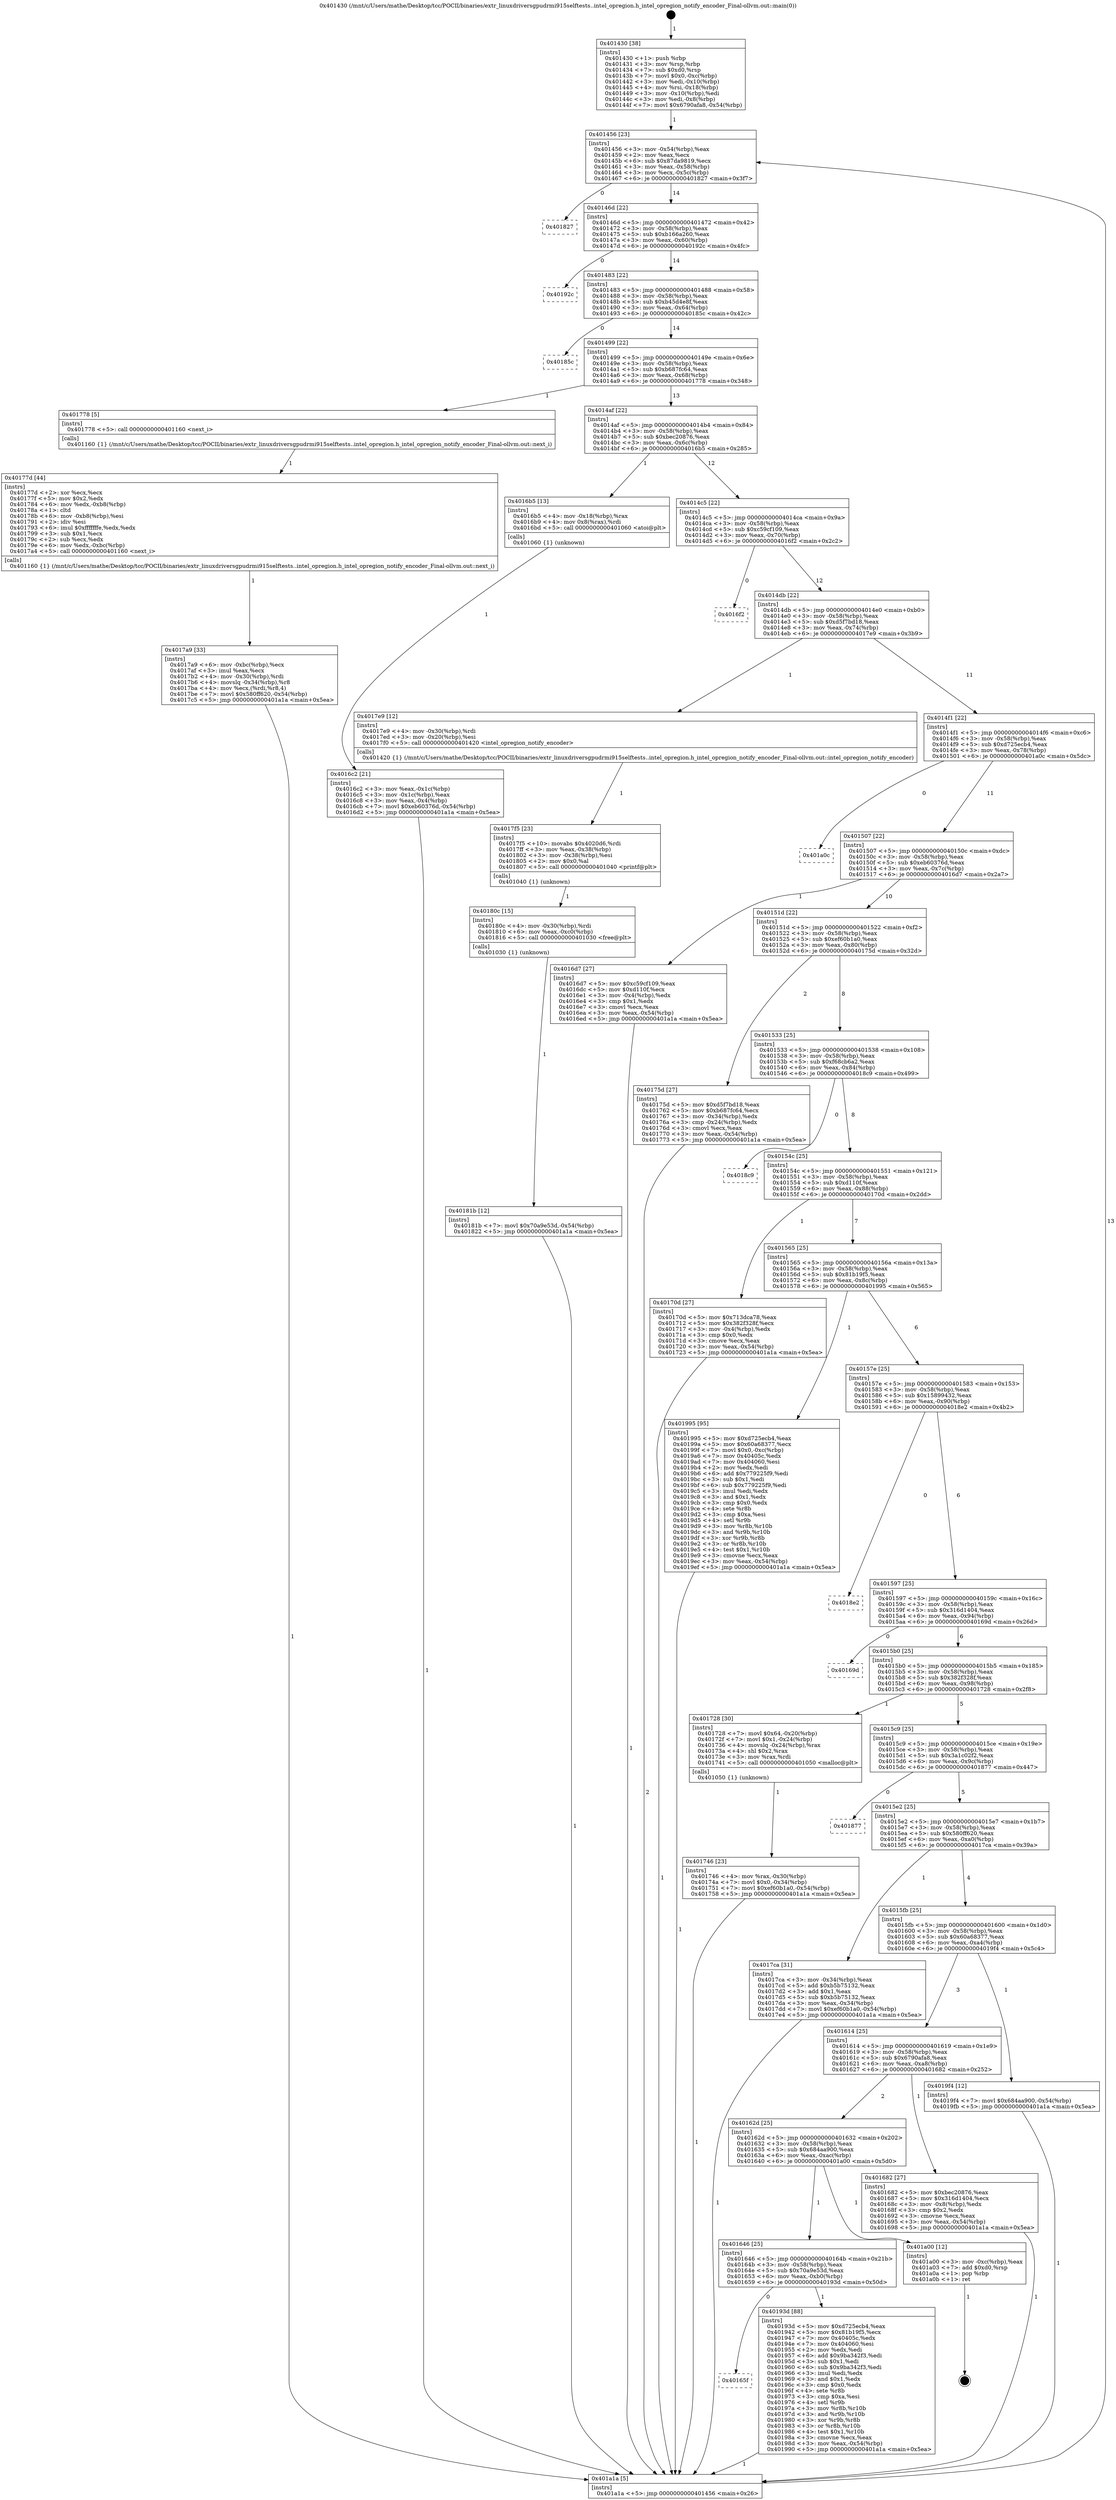 digraph "0x401430" {
  label = "0x401430 (/mnt/c/Users/mathe/Desktop/tcc/POCII/binaries/extr_linuxdriversgpudrmi915selftests..intel_opregion.h_intel_opregion_notify_encoder_Final-ollvm.out::main(0))"
  labelloc = "t"
  node[shape=record]

  Entry [label="",width=0.3,height=0.3,shape=circle,fillcolor=black,style=filled]
  "0x401456" [label="{
     0x401456 [23]\l
     | [instrs]\l
     &nbsp;&nbsp;0x401456 \<+3\>: mov -0x54(%rbp),%eax\l
     &nbsp;&nbsp;0x401459 \<+2\>: mov %eax,%ecx\l
     &nbsp;&nbsp;0x40145b \<+6\>: sub $0x87da9819,%ecx\l
     &nbsp;&nbsp;0x401461 \<+3\>: mov %eax,-0x58(%rbp)\l
     &nbsp;&nbsp;0x401464 \<+3\>: mov %ecx,-0x5c(%rbp)\l
     &nbsp;&nbsp;0x401467 \<+6\>: je 0000000000401827 \<main+0x3f7\>\l
  }"]
  "0x401827" [label="{
     0x401827\l
  }", style=dashed]
  "0x40146d" [label="{
     0x40146d [22]\l
     | [instrs]\l
     &nbsp;&nbsp;0x40146d \<+5\>: jmp 0000000000401472 \<main+0x42\>\l
     &nbsp;&nbsp;0x401472 \<+3\>: mov -0x58(%rbp),%eax\l
     &nbsp;&nbsp;0x401475 \<+5\>: sub $0xb166a260,%eax\l
     &nbsp;&nbsp;0x40147a \<+3\>: mov %eax,-0x60(%rbp)\l
     &nbsp;&nbsp;0x40147d \<+6\>: je 000000000040192c \<main+0x4fc\>\l
  }"]
  Exit [label="",width=0.3,height=0.3,shape=circle,fillcolor=black,style=filled,peripheries=2]
  "0x40192c" [label="{
     0x40192c\l
  }", style=dashed]
  "0x401483" [label="{
     0x401483 [22]\l
     | [instrs]\l
     &nbsp;&nbsp;0x401483 \<+5\>: jmp 0000000000401488 \<main+0x58\>\l
     &nbsp;&nbsp;0x401488 \<+3\>: mov -0x58(%rbp),%eax\l
     &nbsp;&nbsp;0x40148b \<+5\>: sub $0xb45d4e8f,%eax\l
     &nbsp;&nbsp;0x401490 \<+3\>: mov %eax,-0x64(%rbp)\l
     &nbsp;&nbsp;0x401493 \<+6\>: je 000000000040185c \<main+0x42c\>\l
  }"]
  "0x40165f" [label="{
     0x40165f\l
  }", style=dashed]
  "0x40185c" [label="{
     0x40185c\l
  }", style=dashed]
  "0x401499" [label="{
     0x401499 [22]\l
     | [instrs]\l
     &nbsp;&nbsp;0x401499 \<+5\>: jmp 000000000040149e \<main+0x6e\>\l
     &nbsp;&nbsp;0x40149e \<+3\>: mov -0x58(%rbp),%eax\l
     &nbsp;&nbsp;0x4014a1 \<+5\>: sub $0xb687fc64,%eax\l
     &nbsp;&nbsp;0x4014a6 \<+3\>: mov %eax,-0x68(%rbp)\l
     &nbsp;&nbsp;0x4014a9 \<+6\>: je 0000000000401778 \<main+0x348\>\l
  }"]
  "0x40193d" [label="{
     0x40193d [88]\l
     | [instrs]\l
     &nbsp;&nbsp;0x40193d \<+5\>: mov $0xd725ecb4,%eax\l
     &nbsp;&nbsp;0x401942 \<+5\>: mov $0x81b19f5,%ecx\l
     &nbsp;&nbsp;0x401947 \<+7\>: mov 0x40405c,%edx\l
     &nbsp;&nbsp;0x40194e \<+7\>: mov 0x404060,%esi\l
     &nbsp;&nbsp;0x401955 \<+2\>: mov %edx,%edi\l
     &nbsp;&nbsp;0x401957 \<+6\>: add $0x9ba342f3,%edi\l
     &nbsp;&nbsp;0x40195d \<+3\>: sub $0x1,%edi\l
     &nbsp;&nbsp;0x401960 \<+6\>: sub $0x9ba342f3,%edi\l
     &nbsp;&nbsp;0x401966 \<+3\>: imul %edi,%edx\l
     &nbsp;&nbsp;0x401969 \<+3\>: and $0x1,%edx\l
     &nbsp;&nbsp;0x40196c \<+3\>: cmp $0x0,%edx\l
     &nbsp;&nbsp;0x40196f \<+4\>: sete %r8b\l
     &nbsp;&nbsp;0x401973 \<+3\>: cmp $0xa,%esi\l
     &nbsp;&nbsp;0x401976 \<+4\>: setl %r9b\l
     &nbsp;&nbsp;0x40197a \<+3\>: mov %r8b,%r10b\l
     &nbsp;&nbsp;0x40197d \<+3\>: and %r9b,%r10b\l
     &nbsp;&nbsp;0x401980 \<+3\>: xor %r9b,%r8b\l
     &nbsp;&nbsp;0x401983 \<+3\>: or %r8b,%r10b\l
     &nbsp;&nbsp;0x401986 \<+4\>: test $0x1,%r10b\l
     &nbsp;&nbsp;0x40198a \<+3\>: cmovne %ecx,%eax\l
     &nbsp;&nbsp;0x40198d \<+3\>: mov %eax,-0x54(%rbp)\l
     &nbsp;&nbsp;0x401990 \<+5\>: jmp 0000000000401a1a \<main+0x5ea\>\l
  }"]
  "0x401778" [label="{
     0x401778 [5]\l
     | [instrs]\l
     &nbsp;&nbsp;0x401778 \<+5\>: call 0000000000401160 \<next_i\>\l
     | [calls]\l
     &nbsp;&nbsp;0x401160 \{1\} (/mnt/c/Users/mathe/Desktop/tcc/POCII/binaries/extr_linuxdriversgpudrmi915selftests..intel_opregion.h_intel_opregion_notify_encoder_Final-ollvm.out::next_i)\l
  }"]
  "0x4014af" [label="{
     0x4014af [22]\l
     | [instrs]\l
     &nbsp;&nbsp;0x4014af \<+5\>: jmp 00000000004014b4 \<main+0x84\>\l
     &nbsp;&nbsp;0x4014b4 \<+3\>: mov -0x58(%rbp),%eax\l
     &nbsp;&nbsp;0x4014b7 \<+5\>: sub $0xbec20876,%eax\l
     &nbsp;&nbsp;0x4014bc \<+3\>: mov %eax,-0x6c(%rbp)\l
     &nbsp;&nbsp;0x4014bf \<+6\>: je 00000000004016b5 \<main+0x285\>\l
  }"]
  "0x401646" [label="{
     0x401646 [25]\l
     | [instrs]\l
     &nbsp;&nbsp;0x401646 \<+5\>: jmp 000000000040164b \<main+0x21b\>\l
     &nbsp;&nbsp;0x40164b \<+3\>: mov -0x58(%rbp),%eax\l
     &nbsp;&nbsp;0x40164e \<+5\>: sub $0x70a9e53d,%eax\l
     &nbsp;&nbsp;0x401653 \<+6\>: mov %eax,-0xb0(%rbp)\l
     &nbsp;&nbsp;0x401659 \<+6\>: je 000000000040193d \<main+0x50d\>\l
  }"]
  "0x4016b5" [label="{
     0x4016b5 [13]\l
     | [instrs]\l
     &nbsp;&nbsp;0x4016b5 \<+4\>: mov -0x18(%rbp),%rax\l
     &nbsp;&nbsp;0x4016b9 \<+4\>: mov 0x8(%rax),%rdi\l
     &nbsp;&nbsp;0x4016bd \<+5\>: call 0000000000401060 \<atoi@plt\>\l
     | [calls]\l
     &nbsp;&nbsp;0x401060 \{1\} (unknown)\l
  }"]
  "0x4014c5" [label="{
     0x4014c5 [22]\l
     | [instrs]\l
     &nbsp;&nbsp;0x4014c5 \<+5\>: jmp 00000000004014ca \<main+0x9a\>\l
     &nbsp;&nbsp;0x4014ca \<+3\>: mov -0x58(%rbp),%eax\l
     &nbsp;&nbsp;0x4014cd \<+5\>: sub $0xc59cf109,%eax\l
     &nbsp;&nbsp;0x4014d2 \<+3\>: mov %eax,-0x70(%rbp)\l
     &nbsp;&nbsp;0x4014d5 \<+6\>: je 00000000004016f2 \<main+0x2c2\>\l
  }"]
  "0x401a00" [label="{
     0x401a00 [12]\l
     | [instrs]\l
     &nbsp;&nbsp;0x401a00 \<+3\>: mov -0xc(%rbp),%eax\l
     &nbsp;&nbsp;0x401a03 \<+7\>: add $0xd0,%rsp\l
     &nbsp;&nbsp;0x401a0a \<+1\>: pop %rbp\l
     &nbsp;&nbsp;0x401a0b \<+1\>: ret\l
  }"]
  "0x4016f2" [label="{
     0x4016f2\l
  }", style=dashed]
  "0x4014db" [label="{
     0x4014db [22]\l
     | [instrs]\l
     &nbsp;&nbsp;0x4014db \<+5\>: jmp 00000000004014e0 \<main+0xb0\>\l
     &nbsp;&nbsp;0x4014e0 \<+3\>: mov -0x58(%rbp),%eax\l
     &nbsp;&nbsp;0x4014e3 \<+5\>: sub $0xd5f7bd18,%eax\l
     &nbsp;&nbsp;0x4014e8 \<+3\>: mov %eax,-0x74(%rbp)\l
     &nbsp;&nbsp;0x4014eb \<+6\>: je 00000000004017e9 \<main+0x3b9\>\l
  }"]
  "0x40181b" [label="{
     0x40181b [12]\l
     | [instrs]\l
     &nbsp;&nbsp;0x40181b \<+7\>: movl $0x70a9e53d,-0x54(%rbp)\l
     &nbsp;&nbsp;0x401822 \<+5\>: jmp 0000000000401a1a \<main+0x5ea\>\l
  }"]
  "0x4017e9" [label="{
     0x4017e9 [12]\l
     | [instrs]\l
     &nbsp;&nbsp;0x4017e9 \<+4\>: mov -0x30(%rbp),%rdi\l
     &nbsp;&nbsp;0x4017ed \<+3\>: mov -0x20(%rbp),%esi\l
     &nbsp;&nbsp;0x4017f0 \<+5\>: call 0000000000401420 \<intel_opregion_notify_encoder\>\l
     | [calls]\l
     &nbsp;&nbsp;0x401420 \{1\} (/mnt/c/Users/mathe/Desktop/tcc/POCII/binaries/extr_linuxdriversgpudrmi915selftests..intel_opregion.h_intel_opregion_notify_encoder_Final-ollvm.out::intel_opregion_notify_encoder)\l
  }"]
  "0x4014f1" [label="{
     0x4014f1 [22]\l
     | [instrs]\l
     &nbsp;&nbsp;0x4014f1 \<+5\>: jmp 00000000004014f6 \<main+0xc6\>\l
     &nbsp;&nbsp;0x4014f6 \<+3\>: mov -0x58(%rbp),%eax\l
     &nbsp;&nbsp;0x4014f9 \<+5\>: sub $0xd725ecb4,%eax\l
     &nbsp;&nbsp;0x4014fe \<+3\>: mov %eax,-0x78(%rbp)\l
     &nbsp;&nbsp;0x401501 \<+6\>: je 0000000000401a0c \<main+0x5dc\>\l
  }"]
  "0x40180c" [label="{
     0x40180c [15]\l
     | [instrs]\l
     &nbsp;&nbsp;0x40180c \<+4\>: mov -0x30(%rbp),%rdi\l
     &nbsp;&nbsp;0x401810 \<+6\>: mov %eax,-0xc0(%rbp)\l
     &nbsp;&nbsp;0x401816 \<+5\>: call 0000000000401030 \<free@plt\>\l
     | [calls]\l
     &nbsp;&nbsp;0x401030 \{1\} (unknown)\l
  }"]
  "0x401a0c" [label="{
     0x401a0c\l
  }", style=dashed]
  "0x401507" [label="{
     0x401507 [22]\l
     | [instrs]\l
     &nbsp;&nbsp;0x401507 \<+5\>: jmp 000000000040150c \<main+0xdc\>\l
     &nbsp;&nbsp;0x40150c \<+3\>: mov -0x58(%rbp),%eax\l
     &nbsp;&nbsp;0x40150f \<+5\>: sub $0xeb60376d,%eax\l
     &nbsp;&nbsp;0x401514 \<+3\>: mov %eax,-0x7c(%rbp)\l
     &nbsp;&nbsp;0x401517 \<+6\>: je 00000000004016d7 \<main+0x2a7\>\l
  }"]
  "0x4017f5" [label="{
     0x4017f5 [23]\l
     | [instrs]\l
     &nbsp;&nbsp;0x4017f5 \<+10\>: movabs $0x4020d6,%rdi\l
     &nbsp;&nbsp;0x4017ff \<+3\>: mov %eax,-0x38(%rbp)\l
     &nbsp;&nbsp;0x401802 \<+3\>: mov -0x38(%rbp),%esi\l
     &nbsp;&nbsp;0x401805 \<+2\>: mov $0x0,%al\l
     &nbsp;&nbsp;0x401807 \<+5\>: call 0000000000401040 \<printf@plt\>\l
     | [calls]\l
     &nbsp;&nbsp;0x401040 \{1\} (unknown)\l
  }"]
  "0x4016d7" [label="{
     0x4016d7 [27]\l
     | [instrs]\l
     &nbsp;&nbsp;0x4016d7 \<+5\>: mov $0xc59cf109,%eax\l
     &nbsp;&nbsp;0x4016dc \<+5\>: mov $0xd110f,%ecx\l
     &nbsp;&nbsp;0x4016e1 \<+3\>: mov -0x4(%rbp),%edx\l
     &nbsp;&nbsp;0x4016e4 \<+3\>: cmp $0x1,%edx\l
     &nbsp;&nbsp;0x4016e7 \<+3\>: cmovl %ecx,%eax\l
     &nbsp;&nbsp;0x4016ea \<+3\>: mov %eax,-0x54(%rbp)\l
     &nbsp;&nbsp;0x4016ed \<+5\>: jmp 0000000000401a1a \<main+0x5ea\>\l
  }"]
  "0x40151d" [label="{
     0x40151d [22]\l
     | [instrs]\l
     &nbsp;&nbsp;0x40151d \<+5\>: jmp 0000000000401522 \<main+0xf2\>\l
     &nbsp;&nbsp;0x401522 \<+3\>: mov -0x58(%rbp),%eax\l
     &nbsp;&nbsp;0x401525 \<+5\>: sub $0xef60b1a0,%eax\l
     &nbsp;&nbsp;0x40152a \<+3\>: mov %eax,-0x80(%rbp)\l
     &nbsp;&nbsp;0x40152d \<+6\>: je 000000000040175d \<main+0x32d\>\l
  }"]
  "0x4017a9" [label="{
     0x4017a9 [33]\l
     | [instrs]\l
     &nbsp;&nbsp;0x4017a9 \<+6\>: mov -0xbc(%rbp),%ecx\l
     &nbsp;&nbsp;0x4017af \<+3\>: imul %eax,%ecx\l
     &nbsp;&nbsp;0x4017b2 \<+4\>: mov -0x30(%rbp),%rdi\l
     &nbsp;&nbsp;0x4017b6 \<+4\>: movslq -0x34(%rbp),%r8\l
     &nbsp;&nbsp;0x4017ba \<+4\>: mov %ecx,(%rdi,%r8,4)\l
     &nbsp;&nbsp;0x4017be \<+7\>: movl $0x580ff620,-0x54(%rbp)\l
     &nbsp;&nbsp;0x4017c5 \<+5\>: jmp 0000000000401a1a \<main+0x5ea\>\l
  }"]
  "0x40175d" [label="{
     0x40175d [27]\l
     | [instrs]\l
     &nbsp;&nbsp;0x40175d \<+5\>: mov $0xd5f7bd18,%eax\l
     &nbsp;&nbsp;0x401762 \<+5\>: mov $0xb687fc64,%ecx\l
     &nbsp;&nbsp;0x401767 \<+3\>: mov -0x34(%rbp),%edx\l
     &nbsp;&nbsp;0x40176a \<+3\>: cmp -0x24(%rbp),%edx\l
     &nbsp;&nbsp;0x40176d \<+3\>: cmovl %ecx,%eax\l
     &nbsp;&nbsp;0x401770 \<+3\>: mov %eax,-0x54(%rbp)\l
     &nbsp;&nbsp;0x401773 \<+5\>: jmp 0000000000401a1a \<main+0x5ea\>\l
  }"]
  "0x401533" [label="{
     0x401533 [25]\l
     | [instrs]\l
     &nbsp;&nbsp;0x401533 \<+5\>: jmp 0000000000401538 \<main+0x108\>\l
     &nbsp;&nbsp;0x401538 \<+3\>: mov -0x58(%rbp),%eax\l
     &nbsp;&nbsp;0x40153b \<+5\>: sub $0xf68cb6a2,%eax\l
     &nbsp;&nbsp;0x401540 \<+6\>: mov %eax,-0x84(%rbp)\l
     &nbsp;&nbsp;0x401546 \<+6\>: je 00000000004018c9 \<main+0x499\>\l
  }"]
  "0x40177d" [label="{
     0x40177d [44]\l
     | [instrs]\l
     &nbsp;&nbsp;0x40177d \<+2\>: xor %ecx,%ecx\l
     &nbsp;&nbsp;0x40177f \<+5\>: mov $0x2,%edx\l
     &nbsp;&nbsp;0x401784 \<+6\>: mov %edx,-0xb8(%rbp)\l
     &nbsp;&nbsp;0x40178a \<+1\>: cltd\l
     &nbsp;&nbsp;0x40178b \<+6\>: mov -0xb8(%rbp),%esi\l
     &nbsp;&nbsp;0x401791 \<+2\>: idiv %esi\l
     &nbsp;&nbsp;0x401793 \<+6\>: imul $0xfffffffe,%edx,%edx\l
     &nbsp;&nbsp;0x401799 \<+3\>: sub $0x1,%ecx\l
     &nbsp;&nbsp;0x40179c \<+2\>: sub %ecx,%edx\l
     &nbsp;&nbsp;0x40179e \<+6\>: mov %edx,-0xbc(%rbp)\l
     &nbsp;&nbsp;0x4017a4 \<+5\>: call 0000000000401160 \<next_i\>\l
     | [calls]\l
     &nbsp;&nbsp;0x401160 \{1\} (/mnt/c/Users/mathe/Desktop/tcc/POCII/binaries/extr_linuxdriversgpudrmi915selftests..intel_opregion.h_intel_opregion_notify_encoder_Final-ollvm.out::next_i)\l
  }"]
  "0x4018c9" [label="{
     0x4018c9\l
  }", style=dashed]
  "0x40154c" [label="{
     0x40154c [25]\l
     | [instrs]\l
     &nbsp;&nbsp;0x40154c \<+5\>: jmp 0000000000401551 \<main+0x121\>\l
     &nbsp;&nbsp;0x401551 \<+3\>: mov -0x58(%rbp),%eax\l
     &nbsp;&nbsp;0x401554 \<+5\>: sub $0xd110f,%eax\l
     &nbsp;&nbsp;0x401559 \<+6\>: mov %eax,-0x88(%rbp)\l
     &nbsp;&nbsp;0x40155f \<+6\>: je 000000000040170d \<main+0x2dd\>\l
  }"]
  "0x401746" [label="{
     0x401746 [23]\l
     | [instrs]\l
     &nbsp;&nbsp;0x401746 \<+4\>: mov %rax,-0x30(%rbp)\l
     &nbsp;&nbsp;0x40174a \<+7\>: movl $0x0,-0x34(%rbp)\l
     &nbsp;&nbsp;0x401751 \<+7\>: movl $0xef60b1a0,-0x54(%rbp)\l
     &nbsp;&nbsp;0x401758 \<+5\>: jmp 0000000000401a1a \<main+0x5ea\>\l
  }"]
  "0x40170d" [label="{
     0x40170d [27]\l
     | [instrs]\l
     &nbsp;&nbsp;0x40170d \<+5\>: mov $0x713dca78,%eax\l
     &nbsp;&nbsp;0x401712 \<+5\>: mov $0x382f328f,%ecx\l
     &nbsp;&nbsp;0x401717 \<+3\>: mov -0x4(%rbp),%edx\l
     &nbsp;&nbsp;0x40171a \<+3\>: cmp $0x0,%edx\l
     &nbsp;&nbsp;0x40171d \<+3\>: cmove %ecx,%eax\l
     &nbsp;&nbsp;0x401720 \<+3\>: mov %eax,-0x54(%rbp)\l
     &nbsp;&nbsp;0x401723 \<+5\>: jmp 0000000000401a1a \<main+0x5ea\>\l
  }"]
  "0x401565" [label="{
     0x401565 [25]\l
     | [instrs]\l
     &nbsp;&nbsp;0x401565 \<+5\>: jmp 000000000040156a \<main+0x13a\>\l
     &nbsp;&nbsp;0x40156a \<+3\>: mov -0x58(%rbp),%eax\l
     &nbsp;&nbsp;0x40156d \<+5\>: sub $0x81b19f5,%eax\l
     &nbsp;&nbsp;0x401572 \<+6\>: mov %eax,-0x8c(%rbp)\l
     &nbsp;&nbsp;0x401578 \<+6\>: je 0000000000401995 \<main+0x565\>\l
  }"]
  "0x4016c2" [label="{
     0x4016c2 [21]\l
     | [instrs]\l
     &nbsp;&nbsp;0x4016c2 \<+3\>: mov %eax,-0x1c(%rbp)\l
     &nbsp;&nbsp;0x4016c5 \<+3\>: mov -0x1c(%rbp),%eax\l
     &nbsp;&nbsp;0x4016c8 \<+3\>: mov %eax,-0x4(%rbp)\l
     &nbsp;&nbsp;0x4016cb \<+7\>: movl $0xeb60376d,-0x54(%rbp)\l
     &nbsp;&nbsp;0x4016d2 \<+5\>: jmp 0000000000401a1a \<main+0x5ea\>\l
  }"]
  "0x401995" [label="{
     0x401995 [95]\l
     | [instrs]\l
     &nbsp;&nbsp;0x401995 \<+5\>: mov $0xd725ecb4,%eax\l
     &nbsp;&nbsp;0x40199a \<+5\>: mov $0x60a68377,%ecx\l
     &nbsp;&nbsp;0x40199f \<+7\>: movl $0x0,-0xc(%rbp)\l
     &nbsp;&nbsp;0x4019a6 \<+7\>: mov 0x40405c,%edx\l
     &nbsp;&nbsp;0x4019ad \<+7\>: mov 0x404060,%esi\l
     &nbsp;&nbsp;0x4019b4 \<+2\>: mov %edx,%edi\l
     &nbsp;&nbsp;0x4019b6 \<+6\>: add $0x779225f9,%edi\l
     &nbsp;&nbsp;0x4019bc \<+3\>: sub $0x1,%edi\l
     &nbsp;&nbsp;0x4019bf \<+6\>: sub $0x779225f9,%edi\l
     &nbsp;&nbsp;0x4019c5 \<+3\>: imul %edi,%edx\l
     &nbsp;&nbsp;0x4019c8 \<+3\>: and $0x1,%edx\l
     &nbsp;&nbsp;0x4019cb \<+3\>: cmp $0x0,%edx\l
     &nbsp;&nbsp;0x4019ce \<+4\>: sete %r8b\l
     &nbsp;&nbsp;0x4019d2 \<+3\>: cmp $0xa,%esi\l
     &nbsp;&nbsp;0x4019d5 \<+4\>: setl %r9b\l
     &nbsp;&nbsp;0x4019d9 \<+3\>: mov %r8b,%r10b\l
     &nbsp;&nbsp;0x4019dc \<+3\>: and %r9b,%r10b\l
     &nbsp;&nbsp;0x4019df \<+3\>: xor %r9b,%r8b\l
     &nbsp;&nbsp;0x4019e2 \<+3\>: or %r8b,%r10b\l
     &nbsp;&nbsp;0x4019e5 \<+4\>: test $0x1,%r10b\l
     &nbsp;&nbsp;0x4019e9 \<+3\>: cmovne %ecx,%eax\l
     &nbsp;&nbsp;0x4019ec \<+3\>: mov %eax,-0x54(%rbp)\l
     &nbsp;&nbsp;0x4019ef \<+5\>: jmp 0000000000401a1a \<main+0x5ea\>\l
  }"]
  "0x40157e" [label="{
     0x40157e [25]\l
     | [instrs]\l
     &nbsp;&nbsp;0x40157e \<+5\>: jmp 0000000000401583 \<main+0x153\>\l
     &nbsp;&nbsp;0x401583 \<+3\>: mov -0x58(%rbp),%eax\l
     &nbsp;&nbsp;0x401586 \<+5\>: sub $0x15899432,%eax\l
     &nbsp;&nbsp;0x40158b \<+6\>: mov %eax,-0x90(%rbp)\l
     &nbsp;&nbsp;0x401591 \<+6\>: je 00000000004018e2 \<main+0x4b2\>\l
  }"]
  "0x401430" [label="{
     0x401430 [38]\l
     | [instrs]\l
     &nbsp;&nbsp;0x401430 \<+1\>: push %rbp\l
     &nbsp;&nbsp;0x401431 \<+3\>: mov %rsp,%rbp\l
     &nbsp;&nbsp;0x401434 \<+7\>: sub $0xd0,%rsp\l
     &nbsp;&nbsp;0x40143b \<+7\>: movl $0x0,-0xc(%rbp)\l
     &nbsp;&nbsp;0x401442 \<+3\>: mov %edi,-0x10(%rbp)\l
     &nbsp;&nbsp;0x401445 \<+4\>: mov %rsi,-0x18(%rbp)\l
     &nbsp;&nbsp;0x401449 \<+3\>: mov -0x10(%rbp),%edi\l
     &nbsp;&nbsp;0x40144c \<+3\>: mov %edi,-0x8(%rbp)\l
     &nbsp;&nbsp;0x40144f \<+7\>: movl $0x6790afa8,-0x54(%rbp)\l
  }"]
  "0x4018e2" [label="{
     0x4018e2\l
  }", style=dashed]
  "0x401597" [label="{
     0x401597 [25]\l
     | [instrs]\l
     &nbsp;&nbsp;0x401597 \<+5\>: jmp 000000000040159c \<main+0x16c\>\l
     &nbsp;&nbsp;0x40159c \<+3\>: mov -0x58(%rbp),%eax\l
     &nbsp;&nbsp;0x40159f \<+5\>: sub $0x316d1404,%eax\l
     &nbsp;&nbsp;0x4015a4 \<+6\>: mov %eax,-0x94(%rbp)\l
     &nbsp;&nbsp;0x4015aa \<+6\>: je 000000000040169d \<main+0x26d\>\l
  }"]
  "0x401a1a" [label="{
     0x401a1a [5]\l
     | [instrs]\l
     &nbsp;&nbsp;0x401a1a \<+5\>: jmp 0000000000401456 \<main+0x26\>\l
  }"]
  "0x40169d" [label="{
     0x40169d\l
  }", style=dashed]
  "0x4015b0" [label="{
     0x4015b0 [25]\l
     | [instrs]\l
     &nbsp;&nbsp;0x4015b0 \<+5\>: jmp 00000000004015b5 \<main+0x185\>\l
     &nbsp;&nbsp;0x4015b5 \<+3\>: mov -0x58(%rbp),%eax\l
     &nbsp;&nbsp;0x4015b8 \<+5\>: sub $0x382f328f,%eax\l
     &nbsp;&nbsp;0x4015bd \<+6\>: mov %eax,-0x98(%rbp)\l
     &nbsp;&nbsp;0x4015c3 \<+6\>: je 0000000000401728 \<main+0x2f8\>\l
  }"]
  "0x40162d" [label="{
     0x40162d [25]\l
     | [instrs]\l
     &nbsp;&nbsp;0x40162d \<+5\>: jmp 0000000000401632 \<main+0x202\>\l
     &nbsp;&nbsp;0x401632 \<+3\>: mov -0x58(%rbp),%eax\l
     &nbsp;&nbsp;0x401635 \<+5\>: sub $0x684aa900,%eax\l
     &nbsp;&nbsp;0x40163a \<+6\>: mov %eax,-0xac(%rbp)\l
     &nbsp;&nbsp;0x401640 \<+6\>: je 0000000000401a00 \<main+0x5d0\>\l
  }"]
  "0x401728" [label="{
     0x401728 [30]\l
     | [instrs]\l
     &nbsp;&nbsp;0x401728 \<+7\>: movl $0x64,-0x20(%rbp)\l
     &nbsp;&nbsp;0x40172f \<+7\>: movl $0x1,-0x24(%rbp)\l
     &nbsp;&nbsp;0x401736 \<+4\>: movslq -0x24(%rbp),%rax\l
     &nbsp;&nbsp;0x40173a \<+4\>: shl $0x2,%rax\l
     &nbsp;&nbsp;0x40173e \<+3\>: mov %rax,%rdi\l
     &nbsp;&nbsp;0x401741 \<+5\>: call 0000000000401050 \<malloc@plt\>\l
     | [calls]\l
     &nbsp;&nbsp;0x401050 \{1\} (unknown)\l
  }"]
  "0x4015c9" [label="{
     0x4015c9 [25]\l
     | [instrs]\l
     &nbsp;&nbsp;0x4015c9 \<+5\>: jmp 00000000004015ce \<main+0x19e\>\l
     &nbsp;&nbsp;0x4015ce \<+3\>: mov -0x58(%rbp),%eax\l
     &nbsp;&nbsp;0x4015d1 \<+5\>: sub $0x3a1c02f2,%eax\l
     &nbsp;&nbsp;0x4015d6 \<+6\>: mov %eax,-0x9c(%rbp)\l
     &nbsp;&nbsp;0x4015dc \<+6\>: je 0000000000401877 \<main+0x447\>\l
  }"]
  "0x401682" [label="{
     0x401682 [27]\l
     | [instrs]\l
     &nbsp;&nbsp;0x401682 \<+5\>: mov $0xbec20876,%eax\l
     &nbsp;&nbsp;0x401687 \<+5\>: mov $0x316d1404,%ecx\l
     &nbsp;&nbsp;0x40168c \<+3\>: mov -0x8(%rbp),%edx\l
     &nbsp;&nbsp;0x40168f \<+3\>: cmp $0x2,%edx\l
     &nbsp;&nbsp;0x401692 \<+3\>: cmovne %ecx,%eax\l
     &nbsp;&nbsp;0x401695 \<+3\>: mov %eax,-0x54(%rbp)\l
     &nbsp;&nbsp;0x401698 \<+5\>: jmp 0000000000401a1a \<main+0x5ea\>\l
  }"]
  "0x401877" [label="{
     0x401877\l
  }", style=dashed]
  "0x4015e2" [label="{
     0x4015e2 [25]\l
     | [instrs]\l
     &nbsp;&nbsp;0x4015e2 \<+5\>: jmp 00000000004015e7 \<main+0x1b7\>\l
     &nbsp;&nbsp;0x4015e7 \<+3\>: mov -0x58(%rbp),%eax\l
     &nbsp;&nbsp;0x4015ea \<+5\>: sub $0x580ff620,%eax\l
     &nbsp;&nbsp;0x4015ef \<+6\>: mov %eax,-0xa0(%rbp)\l
     &nbsp;&nbsp;0x4015f5 \<+6\>: je 00000000004017ca \<main+0x39a\>\l
  }"]
  "0x401614" [label="{
     0x401614 [25]\l
     | [instrs]\l
     &nbsp;&nbsp;0x401614 \<+5\>: jmp 0000000000401619 \<main+0x1e9\>\l
     &nbsp;&nbsp;0x401619 \<+3\>: mov -0x58(%rbp),%eax\l
     &nbsp;&nbsp;0x40161c \<+5\>: sub $0x6790afa8,%eax\l
     &nbsp;&nbsp;0x401621 \<+6\>: mov %eax,-0xa8(%rbp)\l
     &nbsp;&nbsp;0x401627 \<+6\>: je 0000000000401682 \<main+0x252\>\l
  }"]
  "0x4017ca" [label="{
     0x4017ca [31]\l
     | [instrs]\l
     &nbsp;&nbsp;0x4017ca \<+3\>: mov -0x34(%rbp),%eax\l
     &nbsp;&nbsp;0x4017cd \<+5\>: add $0xb5b75132,%eax\l
     &nbsp;&nbsp;0x4017d2 \<+3\>: add $0x1,%eax\l
     &nbsp;&nbsp;0x4017d5 \<+5\>: sub $0xb5b75132,%eax\l
     &nbsp;&nbsp;0x4017da \<+3\>: mov %eax,-0x34(%rbp)\l
     &nbsp;&nbsp;0x4017dd \<+7\>: movl $0xef60b1a0,-0x54(%rbp)\l
     &nbsp;&nbsp;0x4017e4 \<+5\>: jmp 0000000000401a1a \<main+0x5ea\>\l
  }"]
  "0x4015fb" [label="{
     0x4015fb [25]\l
     | [instrs]\l
     &nbsp;&nbsp;0x4015fb \<+5\>: jmp 0000000000401600 \<main+0x1d0\>\l
     &nbsp;&nbsp;0x401600 \<+3\>: mov -0x58(%rbp),%eax\l
     &nbsp;&nbsp;0x401603 \<+5\>: sub $0x60a68377,%eax\l
     &nbsp;&nbsp;0x401608 \<+6\>: mov %eax,-0xa4(%rbp)\l
     &nbsp;&nbsp;0x40160e \<+6\>: je 00000000004019f4 \<main+0x5c4\>\l
  }"]
  "0x4019f4" [label="{
     0x4019f4 [12]\l
     | [instrs]\l
     &nbsp;&nbsp;0x4019f4 \<+7\>: movl $0x684aa900,-0x54(%rbp)\l
     &nbsp;&nbsp;0x4019fb \<+5\>: jmp 0000000000401a1a \<main+0x5ea\>\l
  }"]
  Entry -> "0x401430" [label=" 1"]
  "0x401456" -> "0x401827" [label=" 0"]
  "0x401456" -> "0x40146d" [label=" 14"]
  "0x401a00" -> Exit [label=" 1"]
  "0x40146d" -> "0x40192c" [label=" 0"]
  "0x40146d" -> "0x401483" [label=" 14"]
  "0x4019f4" -> "0x401a1a" [label=" 1"]
  "0x401483" -> "0x40185c" [label=" 0"]
  "0x401483" -> "0x401499" [label=" 14"]
  "0x401995" -> "0x401a1a" [label=" 1"]
  "0x401499" -> "0x401778" [label=" 1"]
  "0x401499" -> "0x4014af" [label=" 13"]
  "0x40193d" -> "0x401a1a" [label=" 1"]
  "0x4014af" -> "0x4016b5" [label=" 1"]
  "0x4014af" -> "0x4014c5" [label=" 12"]
  "0x401646" -> "0x40193d" [label=" 1"]
  "0x4014c5" -> "0x4016f2" [label=" 0"]
  "0x4014c5" -> "0x4014db" [label=" 12"]
  "0x401646" -> "0x40165f" [label=" 0"]
  "0x4014db" -> "0x4017e9" [label=" 1"]
  "0x4014db" -> "0x4014f1" [label=" 11"]
  "0x40162d" -> "0x401a00" [label=" 1"]
  "0x4014f1" -> "0x401a0c" [label=" 0"]
  "0x4014f1" -> "0x401507" [label=" 11"]
  "0x40162d" -> "0x401646" [label=" 1"]
  "0x401507" -> "0x4016d7" [label=" 1"]
  "0x401507" -> "0x40151d" [label=" 10"]
  "0x40181b" -> "0x401a1a" [label=" 1"]
  "0x40151d" -> "0x40175d" [label=" 2"]
  "0x40151d" -> "0x401533" [label=" 8"]
  "0x40180c" -> "0x40181b" [label=" 1"]
  "0x401533" -> "0x4018c9" [label=" 0"]
  "0x401533" -> "0x40154c" [label=" 8"]
  "0x4017f5" -> "0x40180c" [label=" 1"]
  "0x40154c" -> "0x40170d" [label=" 1"]
  "0x40154c" -> "0x401565" [label=" 7"]
  "0x4017e9" -> "0x4017f5" [label=" 1"]
  "0x401565" -> "0x401995" [label=" 1"]
  "0x401565" -> "0x40157e" [label=" 6"]
  "0x4017ca" -> "0x401a1a" [label=" 1"]
  "0x40157e" -> "0x4018e2" [label=" 0"]
  "0x40157e" -> "0x401597" [label=" 6"]
  "0x4017a9" -> "0x401a1a" [label=" 1"]
  "0x401597" -> "0x40169d" [label=" 0"]
  "0x401597" -> "0x4015b0" [label=" 6"]
  "0x40177d" -> "0x4017a9" [label=" 1"]
  "0x4015b0" -> "0x401728" [label=" 1"]
  "0x4015b0" -> "0x4015c9" [label=" 5"]
  "0x401778" -> "0x40177d" [label=" 1"]
  "0x4015c9" -> "0x401877" [label=" 0"]
  "0x4015c9" -> "0x4015e2" [label=" 5"]
  "0x40175d" -> "0x401a1a" [label=" 2"]
  "0x4015e2" -> "0x4017ca" [label=" 1"]
  "0x4015e2" -> "0x4015fb" [label=" 4"]
  "0x401728" -> "0x401746" [label=" 1"]
  "0x4015fb" -> "0x4019f4" [label=" 1"]
  "0x4015fb" -> "0x401614" [label=" 3"]
  "0x401746" -> "0x401a1a" [label=" 1"]
  "0x401614" -> "0x401682" [label=" 1"]
  "0x401614" -> "0x40162d" [label=" 2"]
  "0x401682" -> "0x401a1a" [label=" 1"]
  "0x401430" -> "0x401456" [label=" 1"]
  "0x401a1a" -> "0x401456" [label=" 13"]
  "0x4016b5" -> "0x4016c2" [label=" 1"]
  "0x4016c2" -> "0x401a1a" [label=" 1"]
  "0x4016d7" -> "0x401a1a" [label=" 1"]
  "0x40170d" -> "0x401a1a" [label=" 1"]
}
